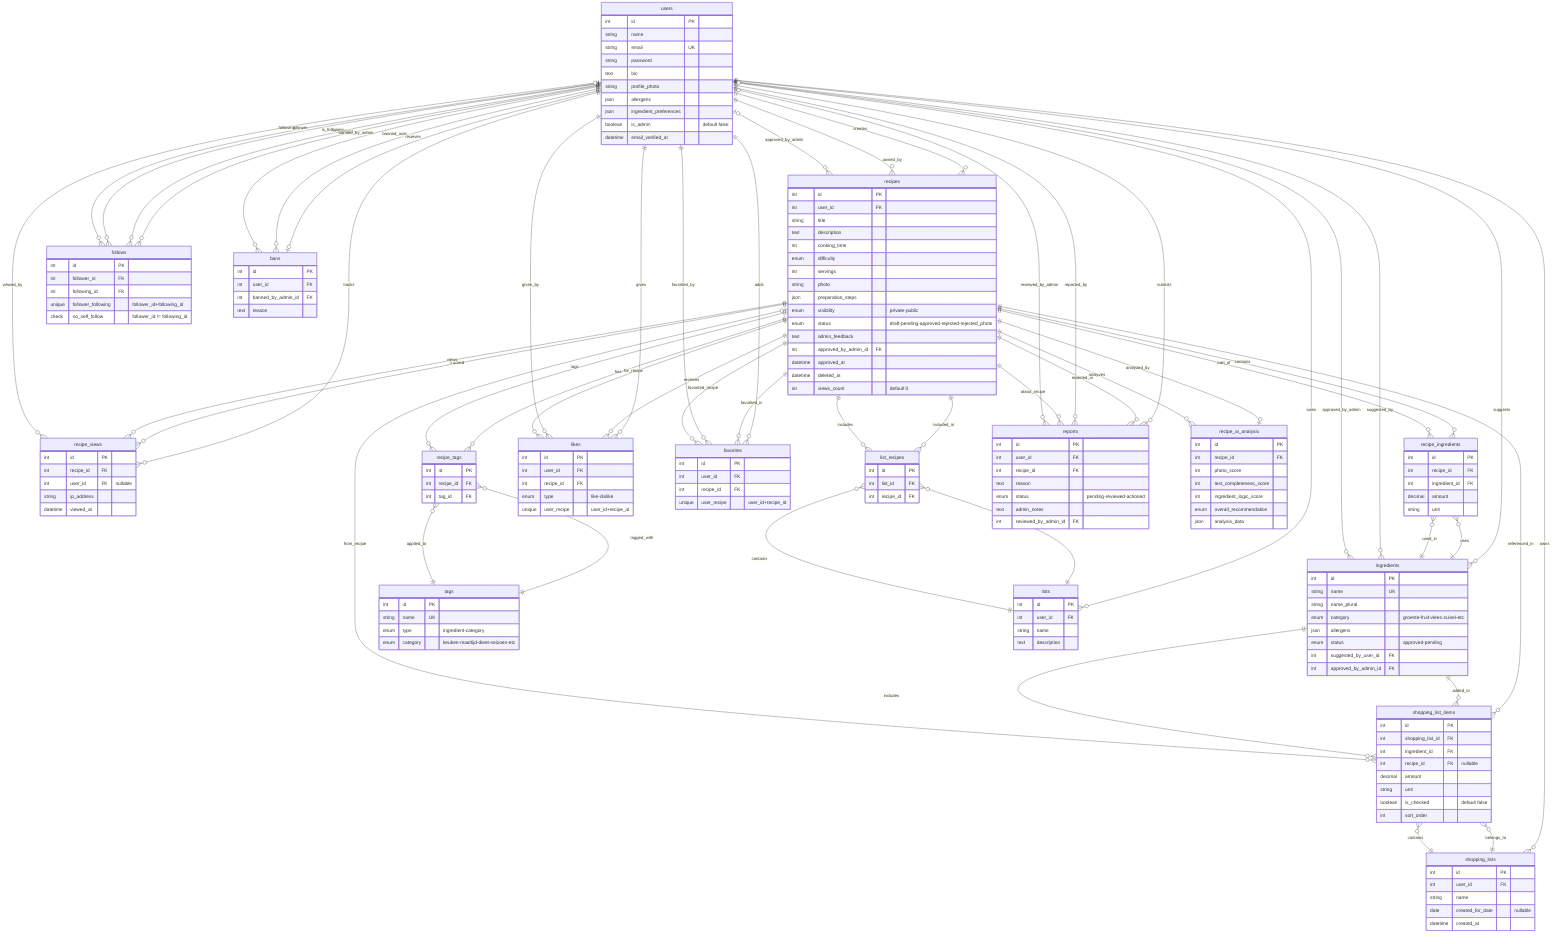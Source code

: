 erDiagram
    users {
        int id PK
        string name
        string email UK
        string password
        text bio
        string profile_photo
        json allergens
        json ingredient_preferences
        boolean is_admin "default false"
        datetime email_verified_at
    }

    recipes {
        int id PK
        int user_id FK
        string title
        text description
        int cooking_time
        enum difficulty
        int servings
        string photo
        json preparation_steps
        enum visibility "private-public"
        enum status "draft-pending-approved-rejected-rejected_photo"
        text admin_feedback
        int approved_by_admin_id FK
        datetime approved_at
        datetime deleted_at
        int views_count "default 0"
    }

    recipe_views {
        int id PK
        int recipe_id FK
        int user_id FK "nullable"
        string ip_address
        datetime viewed_at
    }

    shopping_lists {
        int id PK
        int user_id FK
        string name
        date created_for_date "nullable"
        datetime created_at
    }

    shopping_list_items {
        int id PK
        int shopping_list_id FK
        int ingredient_id FK
        int recipe_id FK "nullable"
        decimal amount
        string unit
        boolean is_checked "default false"
        int sort_order
    }

    ingredients {
        int id PK
        string name UK
        string name_plural
        enum category "groente-fruit-vlees-zuivel-etc"
        json allergens
        enum status "approved-pending"
        int suggested_by_user_id FK
        int approved_by_admin_id FK
    }

    recipe_ingredients {
        int id PK
        int recipe_id FK
        int ingredient_id FK
        decimal amount
        string unit
    }

    tags {
        int id PK
        string name UK
        enum type "ingredient-category"
        enum category "keuken-maaltijd-dieet-seizoen-etc"
    }

    recipe_tags {
        int id PK
        int recipe_id FK
        int tag_id FK
    }

    likes {
        int id PK
        int user_id FK
        int recipe_id FK
        enum type "like-dislike"
        unique user_recipe "user_id+recipe_id"
    }

    favorites {
        int id PK
        int user_id FK
        int recipe_id FK
        unique user_recipe "user_id+recipe_id"
    }

    lists {
        int id PK
        int user_id FK
        string name
        text description
    }

    list_recipes {
        int id PK
        int list_id FK
        int recipe_id FK
    }

    follows {
        int id PK
        int follower_id FK
        int following_id FK
        unique follower_following "follower_id+following_id"
        check no_self_follow "follower_id != following_id"
    }

    reports {
        int id PK
        int user_id FK
        int recipe_id FK
        text reason
        enum status "pending-reviewed-actioned"
        text admin_notes
        int reviewed_by_admin_id FK
    }

    bans {
        int id PK
        int user_id FK
        int banned_by_admin_id FK
        text reason
    }

    recipe_ai_analysis {
        int id PK
        int recipe_id FK
        int photo_score
        int text_completeness_score
        int ingredient_logic_score
        enum overall_recommendation
        json analysis_data
    }

    users ||--o{ recipes : creates
    users ||--o{ shopping_lists : owns
    users ||--o{ recipe_views : tracks
    users ||--o{ follows : "is_follower"
    users ||--o{ follows : "is_following"
    users ||--o{ likes : gives
    users ||--o{ favorites : adds
    users ||--o{ lists : owns
    users ||--o{ reports : submits
    users ||--o| bans : receives
    users ||--o{ ingredients : suggests

    recipes }o--|| users : "owned_by"
    recipes ||--o{ recipe_ingredients : contains
    recipes ||--o{ recipe_tags : has
    recipes ||--o{ recipe_views : tracked
    recipes ||--o{ shopping_list_items : "referenced_in"
    recipes ||--o{ likes : receives
    recipes ||--o{ favorites : "favorited_in"
    recipes ||--o{ list_recipes : "included_in"
    recipes ||--o{ reports : "reported_in"
    recipes ||--o| recipe_ai_analysis : "analyzed_by"

    shopping_lists ||--o{ shopping_list_items : contains
    shopping_list_items }o--|| shopping_lists : "belongs_to"
    shopping_list_items }o--|| ingredients : includes
    shopping_list_items }o--o| recipes : "from_recipe"

    ingredients ||--o{ recipe_ingredients : "used_in"
    ingredients ||--o{ shopping_list_items : "added_to"
    ingredients }o--o| users : "suggested_by"
    ingredients }o--o| users : "approved_by_admin"

    tags ||--o{ recipe_tags : "applied_to"

    lists ||--o{ list_recipes : contains
    list_recipes }o--|| lists : "belongs_to"
    list_recipes }o--|| recipes : includes

    recipe_ingredients }o--|| recipes : "part_of"
    recipe_ingredients }o--|| ingredients : uses

    recipe_tags }o--|| recipes : "tags"
    recipe_tags }o--|| tags : "tagged_with"

    likes }o--|| users : "given_by"
    likes }o--|| recipes : "for_recipe"

    favorites }o--|| users : "favorited_by"
    favorites }o--|| recipes : "favorited_recipe"

    follows }o--|| users : "follower"
    follows }o--|| users : "following"

    reports }o--|| users : "reported_by"
    reports }o--|| recipes : "about_recipe"
    reports }o--o| users : "reviewed_by_admin"

    bans }o--|| users : "banned_user"
    bans }o--|| users : "banned_by_admin"

    recipe_ai_analysis }o--|| recipes : "analyzes"

    recipes }o--o| users : "approved_by_admin"

    recipe_views }o--|| recipes : "views"
    recipe_views }o--o| users : "viewed_by"